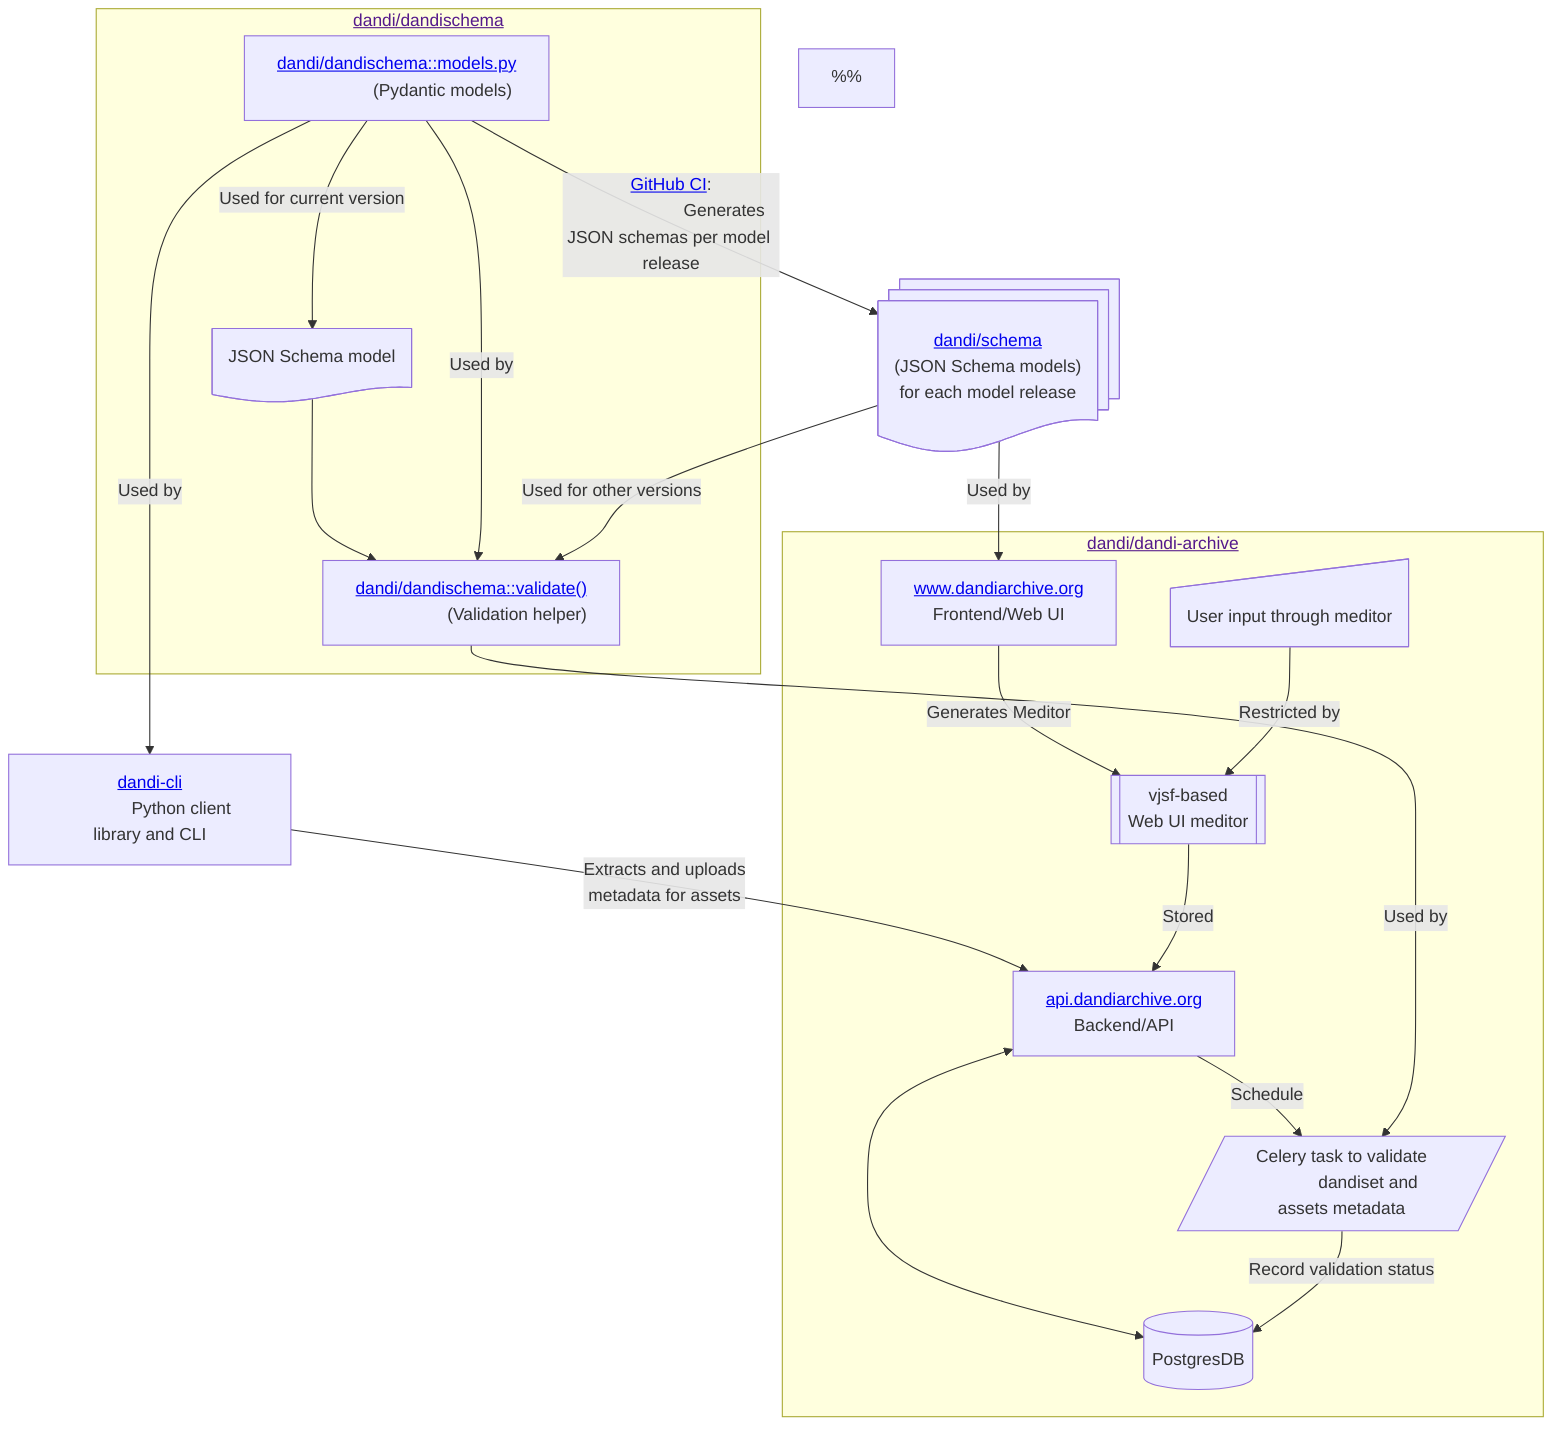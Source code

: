 flowchart TD
    dandi_pydantic["<a href='TODO'>dandi/dandischema::models.py</a>
                   (Pydantic models)"]
    dandi_validate["<a href='TODO'>dandi/dandischema::validate()</a>
                   (Validation helper)"]
    dandi_json["<a href='TODO'>dandi/schema</a>
               (JSON Schema models)
               for each model release"]@{ shape: docs }
    dandi_cli["<a href='TODO'>dandi-cli</a>
              Python client library and CLI"]

    subgraph "<a href=''>dandi/dandi-archive</a>"
        dandi_archive_db[(PostgresDB)]
        dandi_archive_backend["<a href='https://api.dandiarchive.org'>api.dandiarchive.org</a>
                            Backend/API"]
        dandi_archive_frontend["<a href='https://www.dandiarchive.org'>www.dandiarchive.org</a>
                            Frontend/Web UI"]
        %% user_input_data["User input data"]@{ shape: manual-input }
        meditor[[vjsf-based
            Web UI meditor]]
        meditor_input["User input through meditor"]@{ shape: manual-input }

        dandi_archive_validate[/Celery task to validate
            dandiset and assets metadata/]
    end

    dandi_pydantic -->|<a href="https://github.com/dandi/dandi-schema/blob/master/.github/workflows/release.yml">GitHub CI</a>:
                       Generates JSON schemas per model release| dandi_json

    %%% dandi/dandischema does use JSON schema models during validation
    %%

    subgraph "<a href=''>dandi/dandischema</a>"
        dandi_pydantic
        dandi_validate
        dandi_pydantic -->|Used for current version| dandi_pydantic_runtime[JSON Schema model]@{ shape: doc } --> dandi_validate
    end

    dandi_pydantic -->|Used by| dandi_cli
    dandi_pydantic -->|Used by| dandi_validate
    dandi_json -->|Used for other versions| dandi_validate

    dandi_archive_backend --> |Schedule| dandi_archive_validate
    dandi_archive_backend <--->  dandi_archive_db
    dandi_validate -->|Used by| dandi_archive_validate
    %%?? dandi_validate -->|Used by| dandi_cli

    %% dandi_json -->|Used by| dandi_archive_backend
    dandi_json -->|Used by| dandi_archive_frontend


    %% datasets[NWB/BIDS]
    %% user_input_data --> |Expressed as| datasets
    %%  datasets --> |Extracts metadata by| dandi_cli
    dandi_cli --> |Extracts and uploads
        metadata for assets| dandi_archive_backend
    %% We always upload Asset pyndatic model, but it might be minimally
    %% populated if there was an error while extracting metadata

    dandi_archive_frontend --> |Generates Meditor| meditor
    meditor_input --> | Restricted by| meditor
    meditor --> |Stored| dandi_archive_backend

    dandi_archive_validate --> |Record validation status| dandi_archive_db